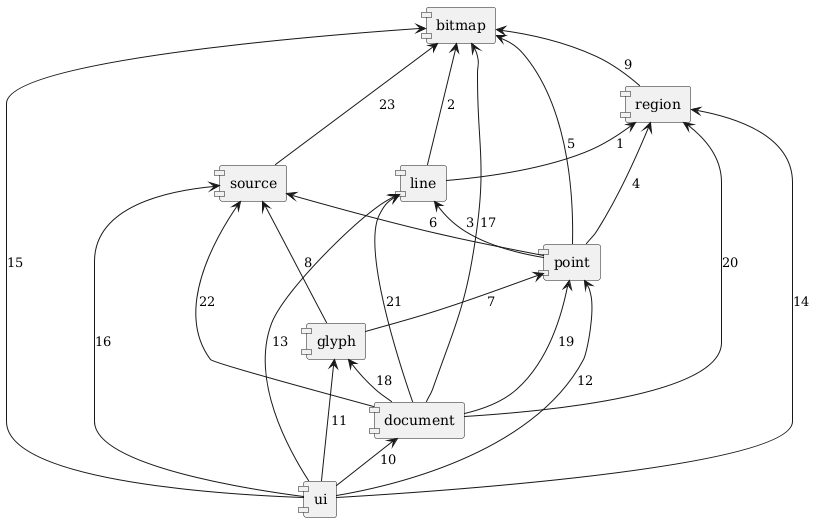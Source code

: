 @startuml
skinparam ranksep 25
skinparam componentStyle uml1
skinparam defaultFontName DejaVu Serif

component "source" as src
component "ui" as ui
component "document" as doc
component "bitmap" as bmp
component "region" as reg
component "line" as line
component "point" as pts
component "glyph" as gly

line -u-> reg : 1
line -u-> bmp : 2
pts -u-> line : 3
pts -u-> reg : 4
pts -u-> bmp : 5
pts -u-> src : 6
gly -u-> pts : 7
gly -u-> src : 8
reg -u-> bmp : 9
ui -u-> doc : 10
ui -u-> gly : 11
ui -u-> pts : 12
ui -u-> line : 13
ui -u-> reg : 14
ui -u-> bmp : 15
ui -u-> src : 16
doc -u-> bmp : 17
doc -u-> gly : 18
doc -u-> pts : 19
doc -u-> reg : 20
doc -u-> line : 21
doc -u-> src : 22
src -u-> bmp : 23

@enduml